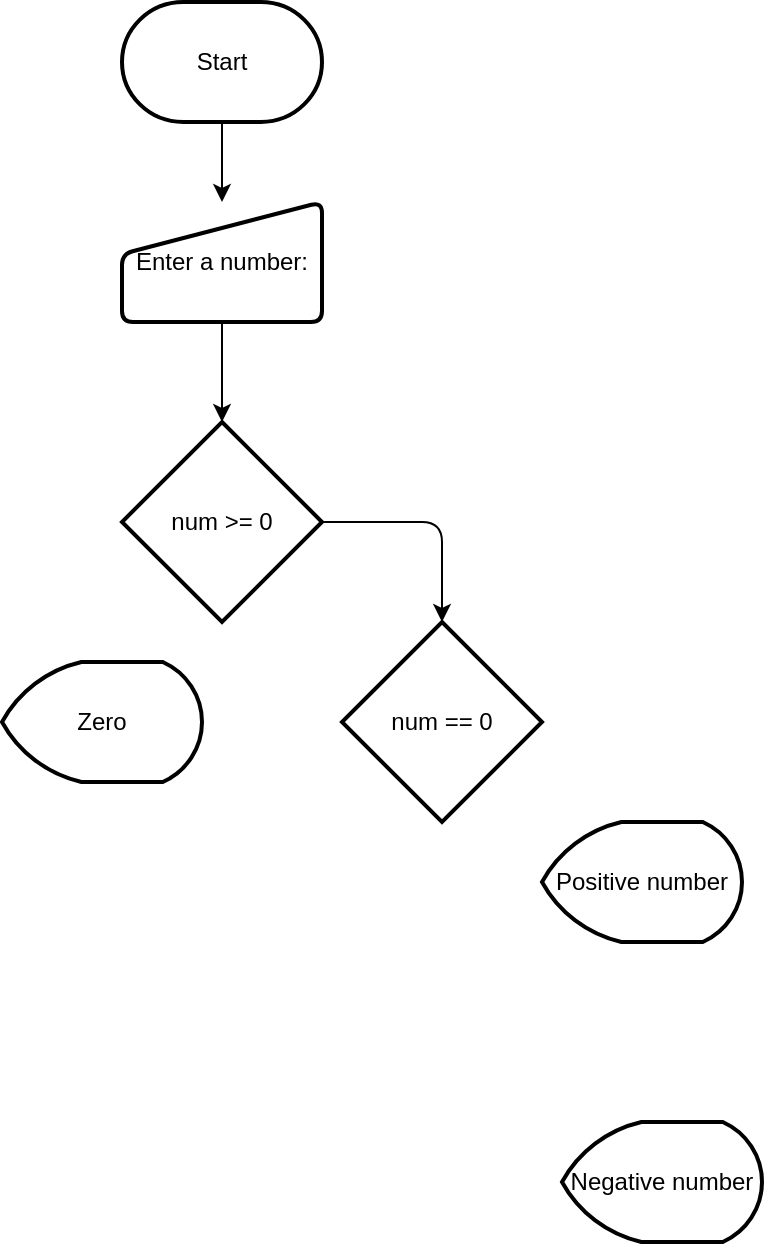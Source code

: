 <mxfile>
    <diagram id="8koNrs2i-NQIA86Q9Djg" name="Page-1">
        <mxGraphModel dx="506" dy="619" grid="1" gridSize="10" guides="1" tooltips="1" connect="1" arrows="1" fold="1" page="1" pageScale="1" pageWidth="850" pageHeight="1100" math="0" shadow="0">
            <root>
                <mxCell id="0"/>
                <mxCell id="1" parent="0"/>
                <mxCell id="4" style="edgeStyle=none;html=1;entryX=0.5;entryY=0;entryDx=0;entryDy=0;" edge="1" parent="1" source="2" target="3">
                    <mxGeometry relative="1" as="geometry"/>
                </mxCell>
                <mxCell id="2" value="Start" style="strokeWidth=2;html=1;shape=mxgraph.flowchart.terminator;whiteSpace=wrap;" vertex="1" parent="1">
                    <mxGeometry x="360" y="210" width="100" height="60" as="geometry"/>
                </mxCell>
                <mxCell id="13" style="edgeStyle=none;html=1;entryX=0.5;entryY=0;entryDx=0;entryDy=0;entryPerimeter=0;" edge="1" parent="1" source="3" target="5">
                    <mxGeometry relative="1" as="geometry"/>
                </mxCell>
                <mxCell id="3" value="Enter a number:" style="html=1;strokeWidth=2;shape=manualInput;whiteSpace=wrap;rounded=1;size=26;arcSize=11;" vertex="1" parent="1">
                    <mxGeometry x="360" y="310" width="100" height="60" as="geometry"/>
                </mxCell>
                <mxCell id="7" style="edgeStyle=none;html=1;entryX=0.5;entryY=0;entryDx=0;entryDy=0;entryPerimeter=0;" edge="1" parent="1" source="5" target="6">
                    <mxGeometry relative="1" as="geometry">
                        <Array as="points">
                            <mxPoint x="520" y="470"/>
                        </Array>
                    </mxGeometry>
                </mxCell>
                <mxCell id="5" value="num &amp;gt;= 0" style="strokeWidth=2;html=1;shape=mxgraph.flowchart.decision;whiteSpace=wrap;" vertex="1" parent="1">
                    <mxGeometry x="360" y="420" width="100" height="100" as="geometry"/>
                </mxCell>
                <mxCell id="6" value="num == 0" style="strokeWidth=2;html=1;shape=mxgraph.flowchart.decision;whiteSpace=wrap;" vertex="1" parent="1">
                    <mxGeometry x="470" y="520" width="100" height="100" as="geometry"/>
                </mxCell>
                <mxCell id="8" value="Zero" style="strokeWidth=2;html=1;shape=mxgraph.flowchart.display;whiteSpace=wrap;" vertex="1" parent="1">
                    <mxGeometry x="300" y="540" width="100" height="60" as="geometry"/>
                </mxCell>
                <mxCell id="11" value="Positive number" style="strokeWidth=2;html=1;shape=mxgraph.flowchart.display;whiteSpace=wrap;" vertex="1" parent="1">
                    <mxGeometry x="570" y="620" width="100" height="60" as="geometry"/>
                </mxCell>
                <mxCell id="14" value="Negative number" style="strokeWidth=2;html=1;shape=mxgraph.flowchart.display;whiteSpace=wrap;" vertex="1" parent="1">
                    <mxGeometry x="580" y="770" width="100" height="60" as="geometry"/>
                </mxCell>
            </root>
        </mxGraphModel>
    </diagram>
</mxfile>